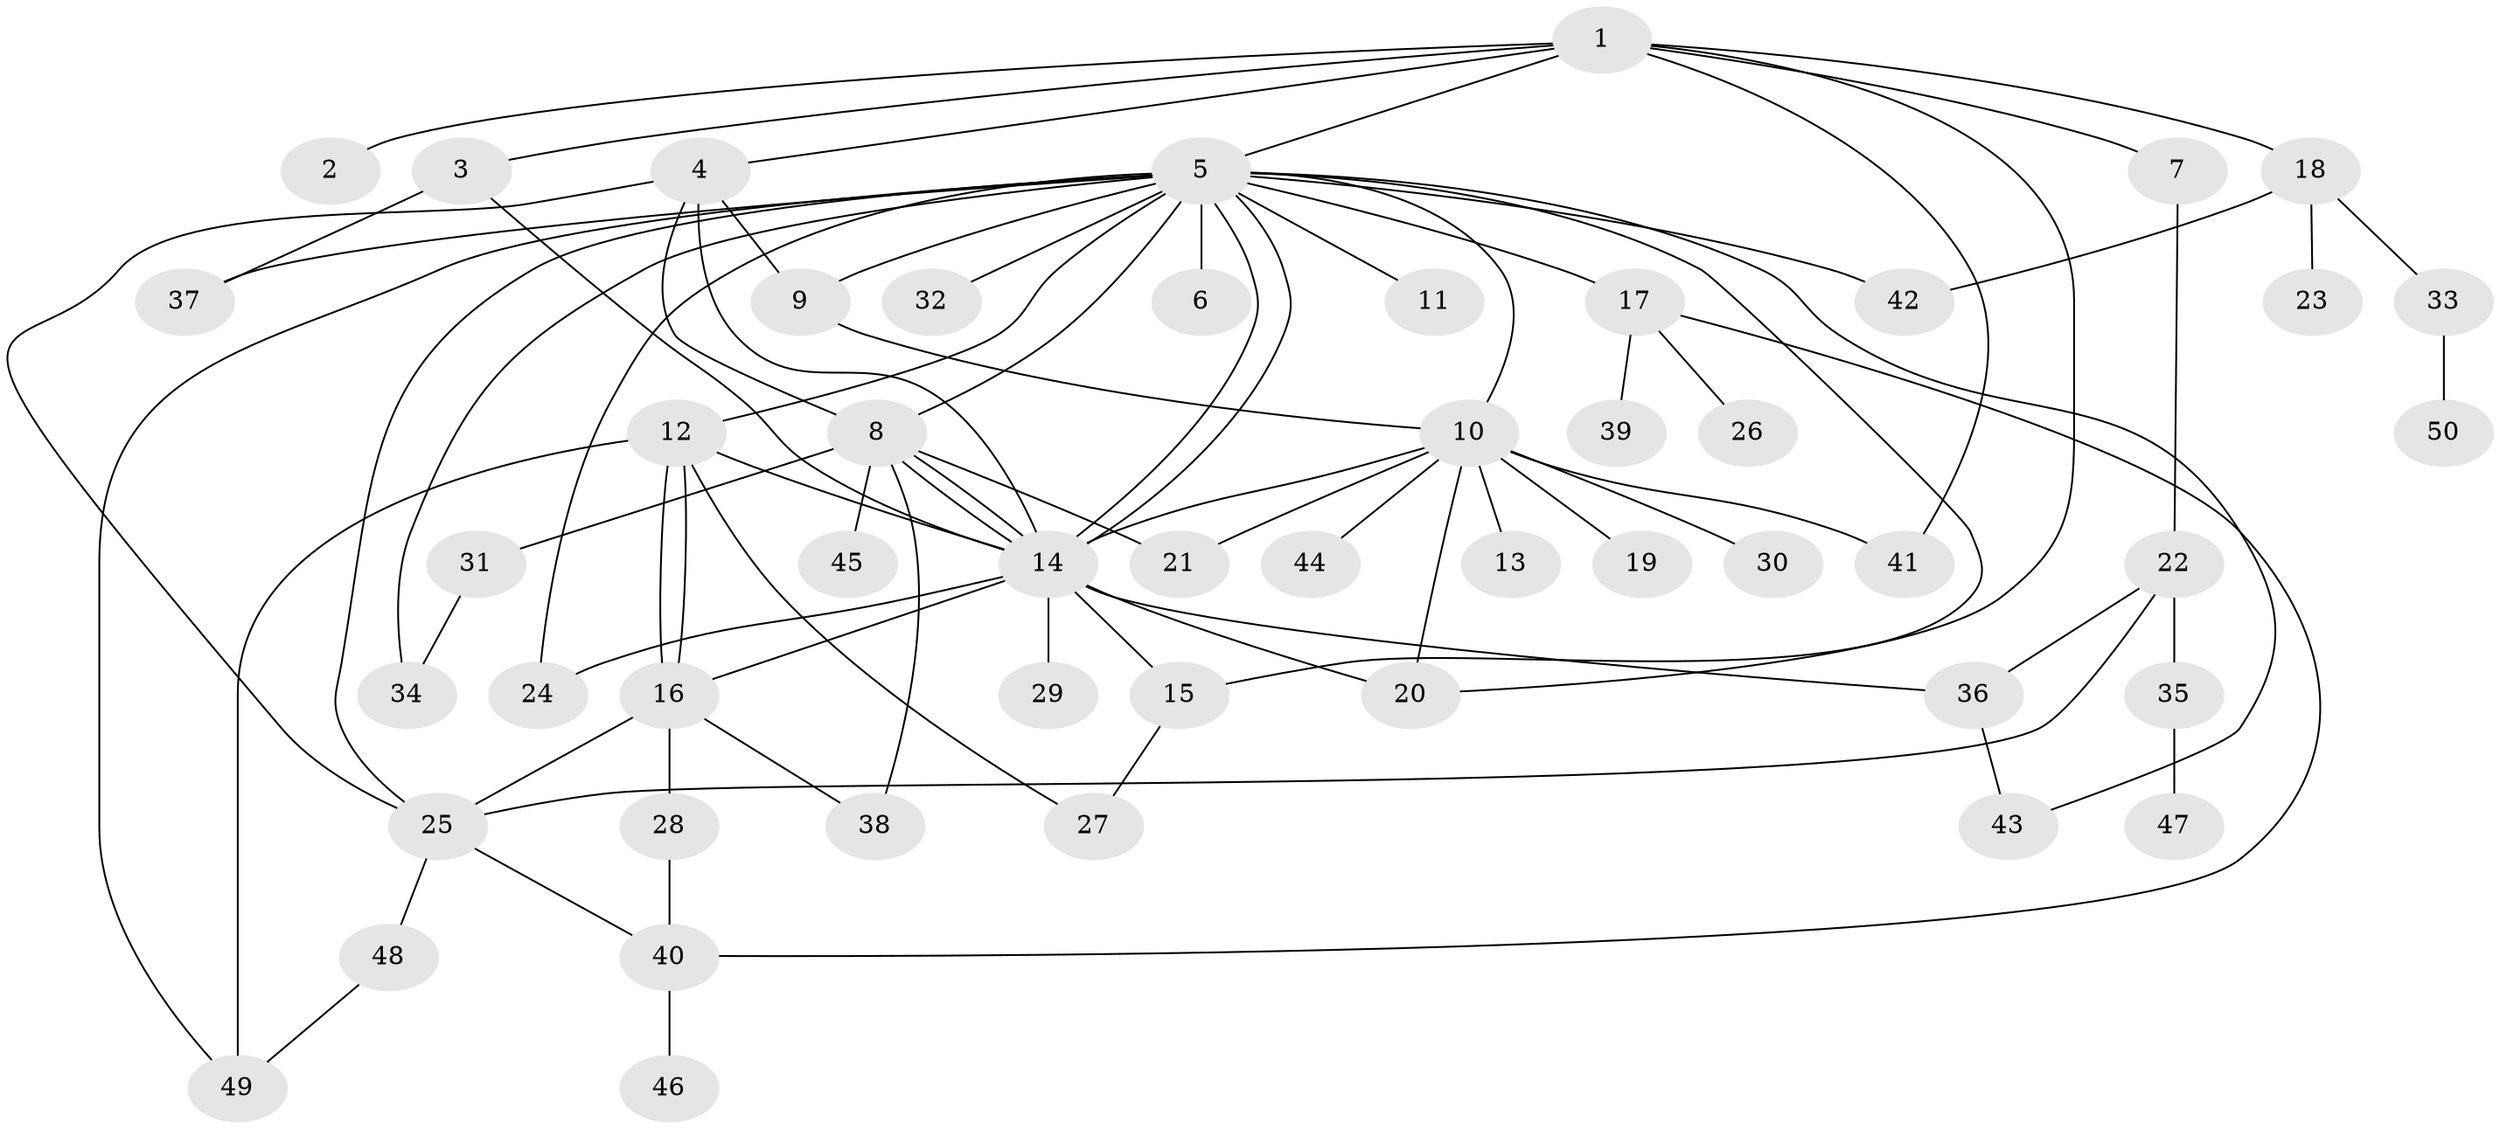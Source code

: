 // Generated by graph-tools (version 1.1) at 2025/11/02/27/25 16:11:11]
// undirected, 50 vertices, 81 edges
graph export_dot {
graph [start="1"]
  node [color=gray90,style=filled];
  1;
  2;
  3;
  4;
  5;
  6;
  7;
  8;
  9;
  10;
  11;
  12;
  13;
  14;
  15;
  16;
  17;
  18;
  19;
  20;
  21;
  22;
  23;
  24;
  25;
  26;
  27;
  28;
  29;
  30;
  31;
  32;
  33;
  34;
  35;
  36;
  37;
  38;
  39;
  40;
  41;
  42;
  43;
  44;
  45;
  46;
  47;
  48;
  49;
  50;
  1 -- 2;
  1 -- 3;
  1 -- 4;
  1 -- 5;
  1 -- 7;
  1 -- 18;
  1 -- 20;
  1 -- 41;
  3 -- 14;
  3 -- 37;
  4 -- 8;
  4 -- 9;
  4 -- 14;
  4 -- 25;
  5 -- 6;
  5 -- 8;
  5 -- 9;
  5 -- 10;
  5 -- 11;
  5 -- 12;
  5 -- 14;
  5 -- 14;
  5 -- 15;
  5 -- 17;
  5 -- 24;
  5 -- 25;
  5 -- 32;
  5 -- 34;
  5 -- 37;
  5 -- 42;
  5 -- 43;
  5 -- 49;
  7 -- 22;
  8 -- 14;
  8 -- 14;
  8 -- 21;
  8 -- 31;
  8 -- 38;
  8 -- 45;
  9 -- 10;
  10 -- 13;
  10 -- 14;
  10 -- 19;
  10 -- 20;
  10 -- 21;
  10 -- 30;
  10 -- 41;
  10 -- 44;
  12 -- 14;
  12 -- 16;
  12 -- 16;
  12 -- 27;
  12 -- 49;
  14 -- 15;
  14 -- 16;
  14 -- 20;
  14 -- 24;
  14 -- 29;
  14 -- 36;
  15 -- 27;
  16 -- 25;
  16 -- 28;
  16 -- 38;
  17 -- 26;
  17 -- 39;
  17 -- 40;
  18 -- 23;
  18 -- 33;
  18 -- 42;
  22 -- 25;
  22 -- 35;
  22 -- 36;
  25 -- 40;
  25 -- 48;
  28 -- 40;
  31 -- 34;
  33 -- 50;
  35 -- 47;
  36 -- 43;
  40 -- 46;
  48 -- 49;
}
